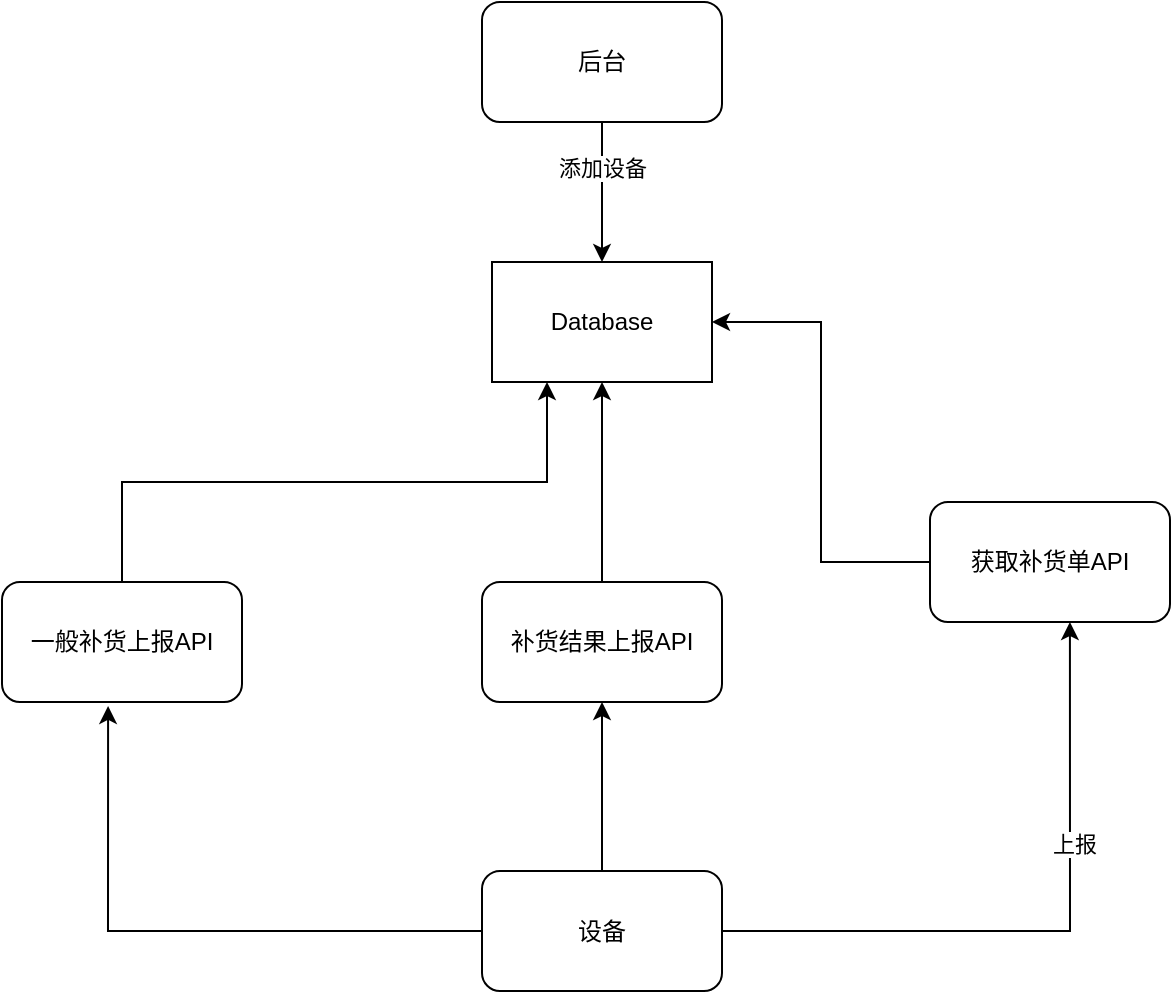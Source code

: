 <mxfile version="14.9.8" type="github">
  <diagram id="6cXuIR9uXFfhO3KRluvD" name="第 1 页">
    <mxGraphModel dx="2489" dy="762" grid="1" gridSize="10" guides="1" tooltips="1" connect="1" arrows="1" fold="1" page="1" pageScale="1" pageWidth="827" pageHeight="1169" math="0" shadow="0">
      <root>
        <mxCell id="0" />
        <mxCell id="1" parent="0" />
        <mxCell id="PeSZ7eTRu0SoFlYCp6fg-1" value="后台" style="rounded=1;whiteSpace=wrap;html=1;" parent="1" vertex="1">
          <mxGeometry x="190" y="150" width="120" height="60" as="geometry" />
        </mxCell>
        <mxCell id="PeSZ7eTRu0SoFlYCp6fg-2" value="Database" style="rounded=0;whiteSpace=wrap;html=1;" parent="1" vertex="1">
          <mxGeometry x="195" y="280" width="110" height="60" as="geometry" />
        </mxCell>
        <mxCell id="PeSZ7eTRu0SoFlYCp6fg-3" value="" style="endArrow=classic;html=1;exitX=0.5;exitY=1;exitDx=0;exitDy=0;" parent="1" source="PeSZ7eTRu0SoFlYCp6fg-1" target="PeSZ7eTRu0SoFlYCp6fg-2" edge="1">
          <mxGeometry width="50" height="50" relative="1" as="geometry">
            <mxPoint x="360" y="450" as="sourcePoint" />
            <mxPoint x="410" y="400" as="targetPoint" />
          </mxGeometry>
        </mxCell>
        <mxCell id="PeSZ7eTRu0SoFlYCp6fg-4" value="添加设备" style="edgeLabel;html=1;align=center;verticalAlign=middle;resizable=0;points=[];" parent="PeSZ7eTRu0SoFlYCp6fg-3" vertex="1" connectable="0">
          <mxGeometry x="-0.343" relative="1" as="geometry">
            <mxPoint as="offset" />
          </mxGeometry>
        </mxCell>
        <mxCell id="PeSZ7eTRu0SoFlYCp6fg-10" style="edgeStyle=orthogonalEdgeStyle;rounded=0;orthogonalLoop=1;jettySize=auto;html=1;exitX=1;exitY=0.5;exitDx=0;exitDy=0;entryX=0.583;entryY=1;entryDx=0;entryDy=0;entryPerimeter=0;" parent="1" source="PeSZ7eTRu0SoFlYCp6fg-5" target="PeSZ7eTRu0SoFlYCp6fg-8" edge="1">
          <mxGeometry relative="1" as="geometry" />
        </mxCell>
        <mxCell id="PeSZ7eTRu0SoFlYCp6fg-12" value="上报" style="edgeLabel;html=1;align=center;verticalAlign=middle;resizable=0;points=[];" parent="PeSZ7eTRu0SoFlYCp6fg-10" vertex="1" connectable="0">
          <mxGeometry x="0.324" y="-2" relative="1" as="geometry">
            <mxPoint as="offset" />
          </mxGeometry>
        </mxCell>
        <mxCell id="qs5BppO8JJoYADpuSl5a-4" style="edgeStyle=orthogonalEdgeStyle;rounded=0;orthogonalLoop=1;jettySize=auto;html=1;entryX=0.442;entryY=1.033;entryDx=0;entryDy=0;entryPerimeter=0;" parent="1" source="PeSZ7eTRu0SoFlYCp6fg-5" target="qs5BppO8JJoYADpuSl5a-1" edge="1">
          <mxGeometry relative="1" as="geometry" />
        </mxCell>
        <mxCell id="PeSZ7eTRu0SoFlYCp6fg-5" value="设备" style="rounded=1;whiteSpace=wrap;html=1;" parent="1" vertex="1">
          <mxGeometry x="190" y="584.5" width="120" height="60" as="geometry" />
        </mxCell>
        <mxCell id="PeSZ7eTRu0SoFlYCp6fg-11" style="edgeStyle=orthogonalEdgeStyle;rounded=0;orthogonalLoop=1;jettySize=auto;html=1;exitX=0.5;exitY=0;exitDx=0;exitDy=0;entryX=0.5;entryY=1;entryDx=0;entryDy=0;" parent="1" source="PeSZ7eTRu0SoFlYCp6fg-6" target="PeSZ7eTRu0SoFlYCp6fg-2" edge="1">
          <mxGeometry relative="1" as="geometry" />
        </mxCell>
        <mxCell id="PeSZ7eTRu0SoFlYCp6fg-6" value="补货结果上报API" style="rounded=1;whiteSpace=wrap;html=1;" parent="1" vertex="1">
          <mxGeometry x="190" y="440" width="120" height="60" as="geometry" />
        </mxCell>
        <mxCell id="PeSZ7eTRu0SoFlYCp6fg-7" value="" style="endArrow=classic;html=1;exitX=0.5;exitY=0;exitDx=0;exitDy=0;" parent="1" source="PeSZ7eTRu0SoFlYCp6fg-5" target="PeSZ7eTRu0SoFlYCp6fg-6" edge="1">
          <mxGeometry width="50" height="50" relative="1" as="geometry">
            <mxPoint x="370" y="560" as="sourcePoint" />
            <mxPoint x="420" y="510" as="targetPoint" />
          </mxGeometry>
        </mxCell>
        <mxCell id="PeSZ7eTRu0SoFlYCp6fg-9" style="edgeStyle=orthogonalEdgeStyle;rounded=0;orthogonalLoop=1;jettySize=auto;html=1;exitX=0;exitY=0.5;exitDx=0;exitDy=0;entryX=1;entryY=0.5;entryDx=0;entryDy=0;" parent="1" source="PeSZ7eTRu0SoFlYCp6fg-8" target="PeSZ7eTRu0SoFlYCp6fg-2" edge="1">
          <mxGeometry relative="1" as="geometry" />
        </mxCell>
        <mxCell id="PeSZ7eTRu0SoFlYCp6fg-8" value="获取补货单API" style="rounded=1;whiteSpace=wrap;html=1;" parent="1" vertex="1">
          <mxGeometry x="414" y="400" width="120" height="60" as="geometry" />
        </mxCell>
        <mxCell id="qs5BppO8JJoYADpuSl5a-7" style="edgeStyle=orthogonalEdgeStyle;rounded=0;orthogonalLoop=1;jettySize=auto;html=1;exitX=0.5;exitY=0;exitDx=0;exitDy=0;entryX=0.25;entryY=1;entryDx=0;entryDy=0;" parent="1" source="qs5BppO8JJoYADpuSl5a-1" target="PeSZ7eTRu0SoFlYCp6fg-2" edge="1">
          <mxGeometry relative="1" as="geometry">
            <mxPoint x="180" y="325" as="targetPoint" />
          </mxGeometry>
        </mxCell>
        <mxCell id="qs5BppO8JJoYADpuSl5a-1" value="一般补货上报API" style="rounded=1;whiteSpace=wrap;html=1;" parent="1" vertex="1">
          <mxGeometry x="-50" y="440" width="120" height="60" as="geometry" />
        </mxCell>
      </root>
    </mxGraphModel>
  </diagram>
</mxfile>
